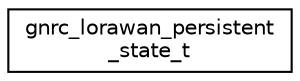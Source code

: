 digraph "Graphical Class Hierarchy"
{
 // LATEX_PDF_SIZE
  edge [fontname="Helvetica",fontsize="10",labelfontname="Helvetica",labelfontsize="10"];
  node [fontname="Helvetica",fontsize="10",shape=record];
  rankdir="LR";
  Node0 [label="gnrc_lorawan_persistent\l_state_t",height=0.2,width=0.4,color="black", fillcolor="white", style="filled",URL="$structgnrc__lorawan__persistent__state__t.html",tooltip="LoRaWAN state that needs to be preserved across reboots."];
}
